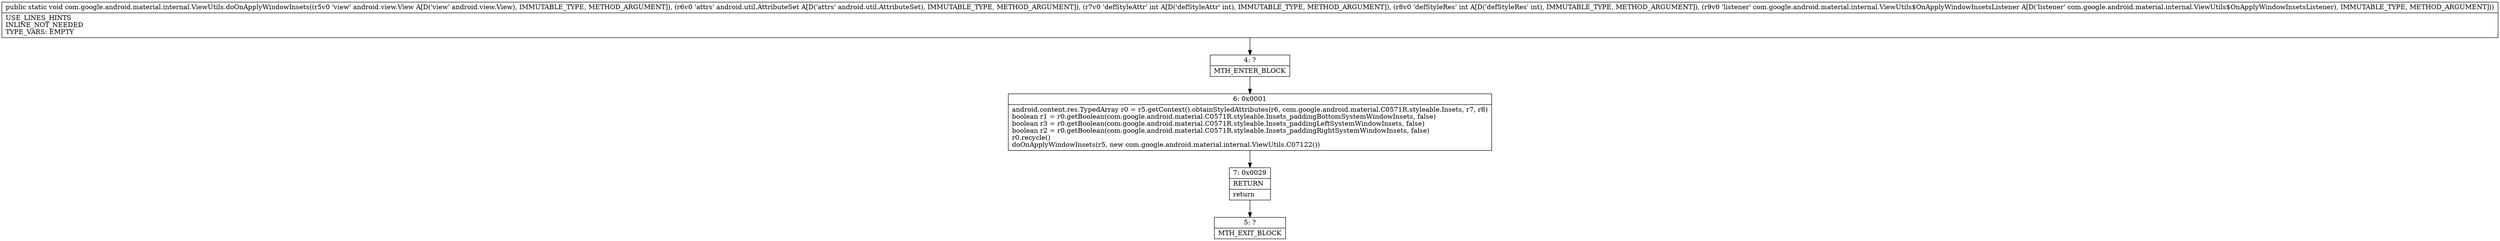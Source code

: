 digraph "CFG forcom.google.android.material.internal.ViewUtils.doOnApplyWindowInsets(Landroid\/view\/View;Landroid\/util\/AttributeSet;IILcom\/google\/android\/material\/internal\/ViewUtils$OnApplyWindowInsetsListener;)V" {
Node_4 [shape=record,label="{4\:\ ?|MTH_ENTER_BLOCK\l}"];
Node_6 [shape=record,label="{6\:\ 0x0001|android.content.res.TypedArray r0 = r5.getContext().obtainStyledAttributes(r6, com.google.android.material.C0571R.styleable.Insets, r7, r8)\lboolean r1 = r0.getBoolean(com.google.android.material.C0571R.styleable.Insets_paddingBottomSystemWindowInsets, false)\lboolean r3 = r0.getBoolean(com.google.android.material.C0571R.styleable.Insets_paddingLeftSystemWindowInsets, false)\lboolean r2 = r0.getBoolean(com.google.android.material.C0571R.styleable.Insets_paddingRightSystemWindowInsets, false)\lr0.recycle()\ldoOnApplyWindowInsets(r5, new com.google.android.material.internal.ViewUtils.C07122())\l}"];
Node_7 [shape=record,label="{7\:\ 0x0029|RETURN\l|return\l}"];
Node_5 [shape=record,label="{5\:\ ?|MTH_EXIT_BLOCK\l}"];
MethodNode[shape=record,label="{public static void com.google.android.material.internal.ViewUtils.doOnApplyWindowInsets((r5v0 'view' android.view.View A[D('view' android.view.View), IMMUTABLE_TYPE, METHOD_ARGUMENT]), (r6v0 'attrs' android.util.AttributeSet A[D('attrs' android.util.AttributeSet), IMMUTABLE_TYPE, METHOD_ARGUMENT]), (r7v0 'defStyleAttr' int A[D('defStyleAttr' int), IMMUTABLE_TYPE, METHOD_ARGUMENT]), (r8v0 'defStyleRes' int A[D('defStyleRes' int), IMMUTABLE_TYPE, METHOD_ARGUMENT]), (r9v0 'listener' com.google.android.material.internal.ViewUtils$OnApplyWindowInsetsListener A[D('listener' com.google.android.material.internal.ViewUtils$OnApplyWindowInsetsListener), IMMUTABLE_TYPE, METHOD_ARGUMENT]))  | USE_LINES_HINTS\lINLINE_NOT_NEEDED\lTYPE_VARS: EMPTY\l}"];
MethodNode -> Node_4;Node_4 -> Node_6;
Node_6 -> Node_7;
Node_7 -> Node_5;
}


